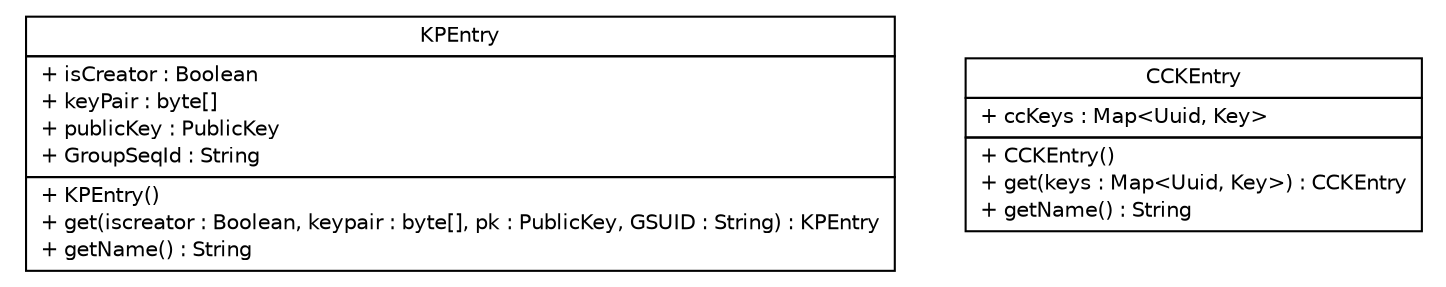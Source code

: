 #!/usr/local/bin/dot
#
# Class diagram 
# Generated by UMLGraph version R5_6 (http://www.umlgraph.org/)
#

digraph G {
	edge [fontname="Helvetica",fontsize=10,labelfontname="Helvetica",labelfontsize=10];
	node [fontname="Helvetica",fontsize=10,shape=plaintext];
	nodesep=0.25;
	ranksep=0.5;
	// sorcer.core.loki.exertion.KPEntry
	c24076 [label=<<table title="sorcer.core.loki.exertion.KPEntry" border="0" cellborder="1" cellspacing="0" cellpadding="2" port="p" href="./KPEntry.html">
		<tr><td><table border="0" cellspacing="0" cellpadding="1">
<tr><td align="center" balign="center"> KPEntry </td></tr>
		</table></td></tr>
		<tr><td><table border="0" cellspacing="0" cellpadding="1">
<tr><td align="left" balign="left"> + isCreator : Boolean </td></tr>
<tr><td align="left" balign="left"> + keyPair : byte[] </td></tr>
<tr><td align="left" balign="left"> + publicKey : PublicKey </td></tr>
<tr><td align="left" balign="left"> + GroupSeqId : String </td></tr>
		</table></td></tr>
		<tr><td><table border="0" cellspacing="0" cellpadding="1">
<tr><td align="left" balign="left"> + KPEntry() </td></tr>
<tr><td align="left" balign="left"> + get(iscreator : Boolean, keypair : byte[], pk : PublicKey, GSUID : String) : KPEntry </td></tr>
<tr><td align="left" balign="left"> + getName() : String </td></tr>
		</table></td></tr>
		</table>>, URL="./KPEntry.html", fontname="Helvetica", fontcolor="black", fontsize=10.0];
	// sorcer.core.loki.exertion.CCKEntry
	c24077 [label=<<table title="sorcer.core.loki.exertion.CCKEntry" border="0" cellborder="1" cellspacing="0" cellpadding="2" port="p" href="./CCKEntry.html">
		<tr><td><table border="0" cellspacing="0" cellpadding="1">
<tr><td align="center" balign="center"> CCKEntry </td></tr>
		</table></td></tr>
		<tr><td><table border="0" cellspacing="0" cellpadding="1">
<tr><td align="left" balign="left"> + ccKeys : Map&lt;Uuid, Key&gt; </td></tr>
		</table></td></tr>
		<tr><td><table border="0" cellspacing="0" cellpadding="1">
<tr><td align="left" balign="left"> + CCKEntry() </td></tr>
<tr><td align="left" balign="left"> + get(keys : Map&lt;Uuid, Key&gt;) : CCKEntry </td></tr>
<tr><td align="left" balign="left"> + getName() : String </td></tr>
		</table></td></tr>
		</table>>, URL="./CCKEntry.html", fontname="Helvetica", fontcolor="black", fontsize=10.0];
}

